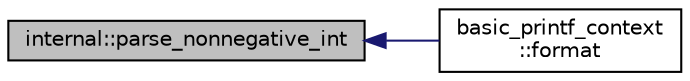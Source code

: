 digraph "internal::parse_nonnegative_int"
{
  edge [fontname="Helvetica",fontsize="10",labelfontname="Helvetica",labelfontsize="10"];
  node [fontname="Helvetica",fontsize="10",shape=record];
  rankdir="LR";
  Node1 [label="internal::parse_nonnegative_int",height=0.2,width=0.4,color="black", fillcolor="grey75", style="filled" fontcolor="black"];
  Node1 -> Node2 [dir="back",color="midnightblue",fontsize="10",style="solid",fontname="Helvetica"];
  Node2 [label="basic_printf_context\l::format",height=0.2,width=0.4,color="black", fillcolor="white", style="filled",URL="$classbasic__printf__context.html#a1740a3a0a6d2748e4f489fb9b4b9e82c"];
}

